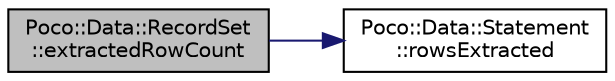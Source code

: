 digraph "Poco::Data::RecordSet::extractedRowCount"
{
 // LATEX_PDF_SIZE
  edge [fontname="Helvetica",fontsize="10",labelfontname="Helvetica",labelfontsize="10"];
  node [fontname="Helvetica",fontsize="10",shape=record];
  rankdir="LR";
  Node1 [label="Poco::Data::RecordSet\l::extractedRowCount",height=0.2,width=0.4,color="black", fillcolor="grey75", style="filled", fontcolor="black",tooltip=" "];
  Node1 -> Node2 [color="midnightblue",fontsize="10",style="solid"];
  Node2 [label="Poco::Data::Statement\l::rowsExtracted",height=0.2,width=0.4,color="black", fillcolor="white", style="filled",URL="$classPoco_1_1Data_1_1Statement.html#ada0a5dbf9ef636bdbe78bfafa8ae0956",tooltip=" "];
}

